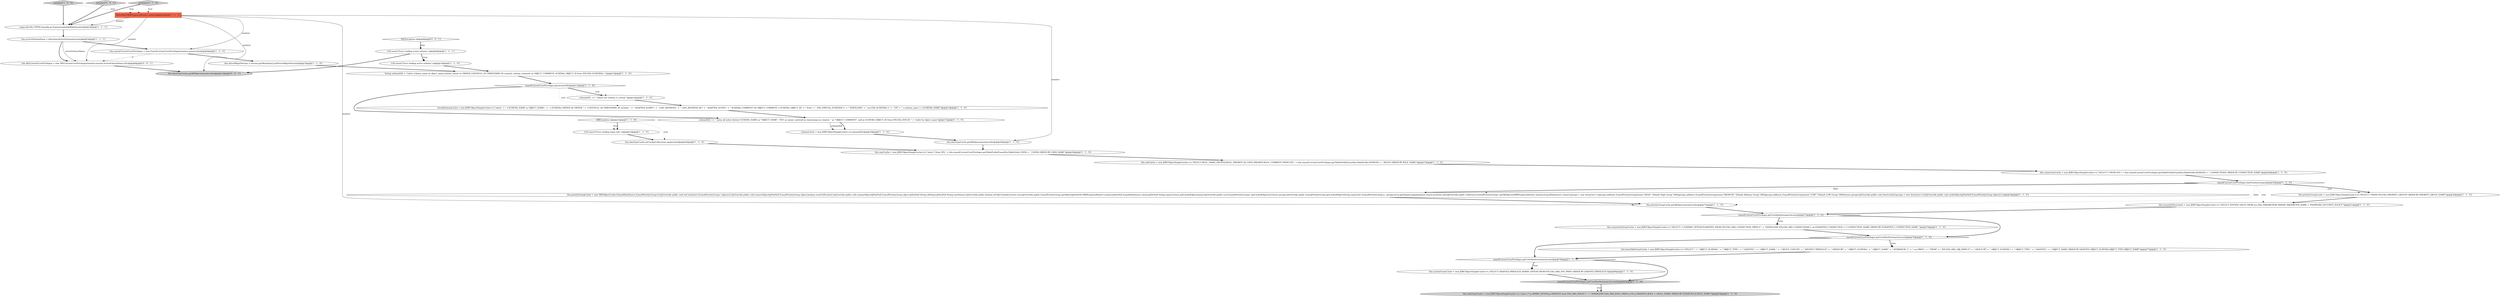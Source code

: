 digraph {
26 [style = filled, label = "super.edu.fdu.CPPDG.tinypdg.pe.ExpressionInfo@8fde9monitor@@@3@@@['1', '1', '1']", fillcolor = white, shape = ellipse image = "AAA0AAABBB1BBB"];
6 [style = filled, label = "exasolCurrentUserPrivileges.getUserHasDictionaryAccess()@@@79@@@['1', '1', '0']", fillcolor = white, shape = diamond image = "AAA0AAABBB1BBB"];
11 [style = filled, label = "this.connectionCache = new JDBCObjectSimpleCache<>(,\"SELECT * FROM SYS.\" + this.exasolCurrentUserPrivileges.getTablePrefix(ExasolSysTablePrefix.SESSION) + \"_CONNECTIONS ORDER BY CONNECTION_NAME\")@@@28@@@['1', '1', '0']", fillcolor = white, shape = ellipse image = "AAA0AAABBB1BBB"];
19 [style = filled, label = "this.priorityGroupCache.getAllObjects(monitor,this)@@@71@@@['1', '1', '0']", fillcolor = white, shape = ellipse image = "AAA0AAABBB1BBB"];
2 [style = filled, label = "this.systemGrantCache = new JDBCObjectSimpleCache<>(,\"SELECT GRANTEE,PRIVILEGE,ADMIN_OPTION FROM SYS.EXA_DBA_SYS_PRIVS ORDER BY GRANTEE,PRIVILEGE\")@@@80@@@['1', '1', '0']", fillcolor = white, shape = ellipse image = "AAA0AAABBB1BBB"];
10 [style = filled, label = "this.driverMajorVersion = session.getMetaData().getDriverMajorVersion()@@@7@@@['1', '1', '0']", fillcolor = white, shape = ellipse image = "AAA0AAABBB1BBB"];
5 [style = filled, label = "this.dataTypeCache.setCache(Collections.emptyList())@@@24@@@['1', '1', '0']", fillcolor = white, shape = ellipse image = "AAA0AAABBB1BBB"];
3 [style = filled, label = "this.roleGrantCache = new JDBCObjectSimpleCache<>(,\"select r.*,p.ADMIN_OPTION,p.GRANTEE from EXA_DBA_ROLES r \" + \"INNER JOIN EXA_DBA_ROLE_PRIVS p ON p.GRANTED_ROLE = r.ROLE_NAME ORDER BY P.GRANTEE,R.ROLE_NAME\")@@@83@@@['1', '1', '0']", fillcolor = lightgray, shape = ellipse image = "AAA0AAABBB1BBB"];
23 [style = filled, label = "virtualSchemaCache = new JDBCObjectSimpleCache<>(,\"select\" + \" s.SCHEMA_NAME as OBJECT_NAME,\" + \" s.SCHEMA_OWNER AS OWNER,\" + \"CAST(NULL AS TIMESTAMP) AS created, \" + \" ADAPTER_SCRIPT,\" + \" LAST_REFRESH,\" + \" LAST_REFRESH_BY,\" + \" ADAPTER_NOTES,\" + \" SCHEMA_COMMENT AS OBJECT_COMMENT, s.SCHEMA_OBJECT_ID\" + \" from\" + \" EXA_VIRTUAL_SCHEMAS s\" + \" INNER JOIN\" + \" sys.EXA_SCHEMAS o\" + \" ON\" + \" o.schema_name = s.SCHEMA_NAME\")@@@15@@@['1', '1', '0']", fillcolor = white, shape = ellipse image = "AAA0AAABBB1BBB"];
38 [style = filled, label = "this.db2CurrentUserPrivileges = new DB2CurrentUserPrivileges(monitor,session,activeSchemaName,this)@@@6@@@['0', '0', '1']", fillcolor = white, shape = ellipse image = "AAA0AAABBB3BBB"];
18 [style = filled, label = "exasolCurrentUserPrivileges.getUserHasDictionaryAccess()@@@73@@@['1', '1', '0']", fillcolor = white, shape = diamond image = "AAA0AAABBB1BBB"];
7 [style = filled, label = "DBException e@@@22@@@['1', '1', '0']", fillcolor = white, shape = diamond image = "AAA0AAABBB1BBB"];
8 [style = filled, label = "initialize['1', '0', '0']", fillcolor = lightgray, shape = diamond image = "AAA0AAABBB1BBB"];
36 [style = filled, label = "initialize['0', '0', '1']", fillcolor = lightgray, shape = diamond image = "AAA0AAABBB3BBB"];
22 [style = filled, label = "schemaSQL += \" where not schema_is_virtual \"@@@14@@@['1', '1', '0']", fillcolor = white, shape = ellipse image = "AAA0AAABBB1BBB"];
37 [style = filled, label = "SQLException e@@@8@@@['0', '0', '1']", fillcolor = white, shape = diamond image = "AAA0AAABBB3BBB"];
29 [style = filled, label = "LOG.warn(\"Error reading types info\",e)@@@23@@@['1', '1', '0']", fillcolor = white, shape = ellipse image = "AAA0AAABBB1BBB"];
4 [style = filled, label = "exasolCurrentUserPrivileges.getUserHasDictionaryAccess()@@@82@@@['1', '1', '0']", fillcolor = lightgray, shape = diamond image = "AAA0AAABBB1BBB"];
14 [style = filled, label = "this.activeSchemaName = determineActiveSchema(session)@@@5@@@['1', '1', '1']", fillcolor = white, shape = ellipse image = "AAA0AAABBB1BBB"];
24 [style = filled, label = "LOG.warn(\"Error reading active schema\",e)@@@9@@@['1', '1', '1']", fillcolor = white, shape = ellipse image = "AAA0AAABBB1BBB"];
20 [style = filled, label = "exasolCurrentUserPrivileges.getatLeastV6()@@@13@@@['1', '1', '0']", fillcolor = white, shape = diamond image = "AAA0AAABBB1BBB"];
31 [style = filled, label = "this.roleCache = new JDBCObjectSimpleCache<>(,\"SELECT ROLE_NAME,CREATED,ROLE_PRIORITY AS USER_PRIORITY,ROLE_COMMENT FROM SYS.\" + this.exasolCurrentUserPrivileges.getTablePrefix(ExasolSysTablePrefix.SESSION) + \"_ROLES ORDER BY ROLE_NAME\")@@@27@@@['1', '1', '0']", fillcolor = white, shape = ellipse image = "AAA0AAABBB1BBB"];
15 [style = filled, label = "@NotNull DBRProgressMonitor monitor@@@2@@@['1', '1', '1']", fillcolor = tomato, shape = box image = "AAA0AAABBB1BBB"];
25 [style = filled, label = "this.securityPolicyCache = new JDBCObjectSimpleCache<>(,\"SELECT SYSTEM_VALUE FROM sys.EXA_PARAMETERS WHERE PARAMETER_NAME = 'PASSWORD_SECURITY_POLICY'\")@@@31@@@['1', '1', '0']", fillcolor = white, shape = ellipse image = "AAA0AAABBB1BBB"];
32 [style = filled, label = "this.connectionGrantCache = new JDBCObjectSimpleCache<>(,\"SELECT c.*,P.ADMIN_OPTION,P.GRANTEE FROM SYS.EXA_DBA_CONNECTION_PRIVS P \" + \"INNER JOIN SYS.EXA_DBA_CONNECTIONS C on P.GRANTED_CONNECTION = C.CONNECTION_NAME ORDER BY P.GRANTEE,C.CONNECTION_NAME \")@@@74@@@['1', '1', '0']", fillcolor = white, shape = ellipse image = "AAA0AAABBB1BBB"];
17 [style = filled, label = "this.userCache = new JDBCObjectSimpleCache<>(,\"select * from SYS.\" + this.exasolCurrentUserPrivileges.getTablePrefix(ExasolSysTablePrefix.USER) + \"_USERS ORDER BY USER_NAME\")@@@26@@@['1', '1', '0']", fillcolor = white, shape = ellipse image = "AAA0AAABBB1BBB"];
16 [style = filled, label = "String schemaSQL = \"select schema_name as object_name,schema_owner as OWNER,CAST(NULL AS TIMESTAMP) AS created, schema_comment as OBJECT_COMMENT, SCHEMA_OBJECT_ID from SYS.EXA_SCHEMAS s \"@@@12@@@['1', '1', '0']", fillcolor = white, shape = ellipse image = "AAA0AAABBB1BBB"];
1 [style = filled, label = "this.exasolCurrentUserPrivileges = new ExasolCurrentUserPrivileges(monitor,session,this)@@@6@@@['1', '1', '0']", fillcolor = white, shape = ellipse image = "AAA0AAABBB1BBB"];
33 [style = filled, label = "schemaCache = new JDBCObjectSimpleCache<>(,schemaSQL)@@@18@@@['1', '1', '0']", fillcolor = white, shape = ellipse image = "AAA0AAABBB1BBB"];
0 [style = filled, label = "this.priorityGroupCache = new JDBCObjectSimpleCache<>(,\"SELECT * FROM SYS.EXA_PRIORITY_GROUPS ORDER BY PRIORITY_GROUP_NAME\")@@@30@@@['1', '1', '0']", fillcolor = white, shape = ellipse image = "AAA0AAABBB1BBB"];
21 [style = filled, label = "exasolCurrentUserPrivileges.hasPriorityGroups()@@@29@@@['1', '1', '0']", fillcolor = white, shape = diamond image = "AAA0AAABBB1BBB"];
27 [style = filled, label = "LOG.warn(\"Error reading active schema\",e)@@@10@@@['1', '1', '0']", fillcolor = white, shape = ellipse image = "AAA0AAABBB1BBB"];
35 [style = filled, label = "this.dataTypeCache.getAllObjects(monitor,this)@@@12@@@['0', '0', '1']", fillcolor = lightgray, shape = ellipse image = "AAA0AAABBB3BBB"];
9 [style = filled, label = "this.baseTableGrantCache = new JDBCObjectSimpleCache<>(,\"SELECT \" + \" OBJECT_SCHEMA,\" + \" OBJECT_TYPE,\" + \" GRANTEE,\" + \" OBJECT_NAME,\" + \" GROUP_CONCAT(\" + \" DISTINCT PRIVILEGE\" + \" ORDER BY\" + \" OBJECT_SCHEMA,\" + \" OBJECT_NAME\" + \" SEPARATOR '|'\" + \" ) as PRIVS \" + \" FROM\" + \" SYS.EXA_DBA_OBJ_PRIVS P\" + \" GROUP BY\" + \" OBJECT_SCHEMA,\" + \" OBJECT_TYPE,\" + \" GRANTEE,\" + \" OBJECT_NAME ORDER BY GRANTEE,OBJECT_SCHEMA,OBJECT_TYPE,OBJECT_NAME\")@@@77@@@['1', '1', '0']", fillcolor = white, shape = ellipse image = "AAA0AAABBB1BBB"];
28 [style = filled, label = "this.dataTypeCache.getAllObjects(monitor,this)@@@20@@@['1', '1', '0']", fillcolor = white, shape = ellipse image = "AAA0AAABBB1BBB"];
12 [style = filled, label = "schemaSQL += \" union all select distinct SCHEMA_NAME as \"OBJECT_NAME\", 'SYS' as owner, cast(null as timestamp) as created, '' as \"OBJECT_COMMENT\", null as SCHEMA_OBJECT_ID from SYS.EXA_SYSCAT \" + \"order by object_name\"@@@17@@@['1', '1', '0']", fillcolor = white, shape = ellipse image = "AAA0AAABBB1BBB"];
13 [style = filled, label = "this.priorityGroupCache = new DBSObjectCache<ExasolDataSource,ExasolPriorityGroup>(){@Override public void setCache(List<ExasolPriorityGroup> objects){}@Override public void removeObject(@NotNull ExasolPriorityGroup object,boolean resetFullCache){}@Override public void renameObject(@NotNull ExasolPriorityGroup object,@NotNull String oldName,@NotNull String newName){}@Override public boolean isFullyCached(){return true}@Override public ExasolPriorityGroup getObject(@NotNull DBRProgressMonitor monitor,@NotNull ExasolDataSource owner,@NotNull String name){return getCachedObject(name)}@Override public List<ExasolPriorityGroup> getCachedObjects(){return groups}@Override public ExasolPriorityGroup getCachedObject(String name){for (ExasolPriorityGroup p : groups){if (p.getName().equals(name)) return p}return null}@Override public Collection<ExasolPriorityGroup> getAllObjects(DBRProgressMonitor monitor,ExasolDataSource owner){groups = new ArrayList<>()groups.add(new ExasolPriorityGroup(owner,\"HIGH\",\"Default High Group\",900))groups.add(new ExasolPriorityGroup(owner,\"MEDIUM\",\"Default Medium Group\",900))groups.add(new ExasolPriorityGroup(owner,\"LOW\",\"Default LOW Group\",900))return groups}@Override public void clearCache(){groups = new ArrayList<>()}@Override public void cacheObject(@NotNull ExasolPriorityGroup object){}}@@@34@@@['1', '1', '0']", fillcolor = white, shape = ellipse image = "AAA0AAABBB1BBB"];
30 [style = filled, label = "exasolCurrentUserPrivileges.getUserHasDictionaryAccess()@@@76@@@['1', '1', '0']", fillcolor = white, shape = diamond image = "AAA0AAABBB1BBB"];
34 [style = filled, label = "initialize['0', '1', '0']", fillcolor = lightgray, shape = diamond image = "AAA0AAABBB2BBB"];
10->16 [style = bold, label=""];
21->0 [style = dotted, label="true"];
12->33 [style = bold, label=""];
36->15 [style = dotted, label="true"];
24->35 [style = bold, label=""];
14->38 [style = bold, label=""];
15->1 [style = solid, label="monitor"];
31->11 [style = bold, label=""];
37->24 [style = bold, label=""];
11->21 [style = bold, label=""];
1->10 [style = bold, label=""];
15->38 [style = solid, label="monitor"];
6->4 [style = bold, label=""];
13->19 [style = bold, label=""];
15->26 [style = solid, label="monitor"];
2->4 [style = bold, label=""];
21->25 [style = dotted, label="true"];
4->3 [style = dotted, label="true"];
8->26 [style = bold, label=""];
1->38 [style = dashed, label="0"];
30->9 [style = bold, label=""];
20->22 [style = bold, label=""];
29->5 [style = bold, label=""];
0->25 [style = bold, label=""];
25->18 [style = bold, label=""];
26->14 [style = bold, label=""];
33->28 [style = bold, label=""];
7->29 [style = dotted, label="true"];
6->2 [style = bold, label=""];
27->16 [style = bold, label=""];
20->23 [style = dotted, label="true"];
12->33 [style = solid, label="schemaSQL"];
14->1 [style = bold, label=""];
5->17 [style = bold, label=""];
18->32 [style = bold, label=""];
9->6 [style = bold, label=""];
7->5 [style = dotted, label="true"];
15->28 [style = solid, label="monitor"];
21->13 [style = dotted, label="false"];
8->15 [style = dotted, label="true"];
23->12 [style = bold, label=""];
30->6 [style = bold, label=""];
21->13 [style = bold, label=""];
36->26 [style = bold, label=""];
7->29 [style = bold, label=""];
20->22 [style = dotted, label="true"];
18->32 [style = dotted, label="true"];
38->35 [style = bold, label=""];
34->15 [style = dotted, label="true"];
16->20 [style = bold, label=""];
24->27 [style = dotted, label="true"];
21->19 [style = dotted, label="false"];
32->30 [style = bold, label=""];
24->27 [style = bold, label=""];
22->23 [style = bold, label=""];
14->38 [style = solid, label="activeSchemaName"];
30->9 [style = dotted, label="true"];
6->2 [style = dotted, label="true"];
21->0 [style = bold, label=""];
19->18 [style = bold, label=""];
4->3 [style = bold, label=""];
18->30 [style = bold, label=""];
15->19 [style = solid, label="monitor"];
20->12 [style = bold, label=""];
15->35 [style = solid, label="monitor"];
34->26 [style = bold, label=""];
37->24 [style = dotted, label="true"];
28->17 [style = bold, label=""];
17->31 [style = bold, label=""];
}
